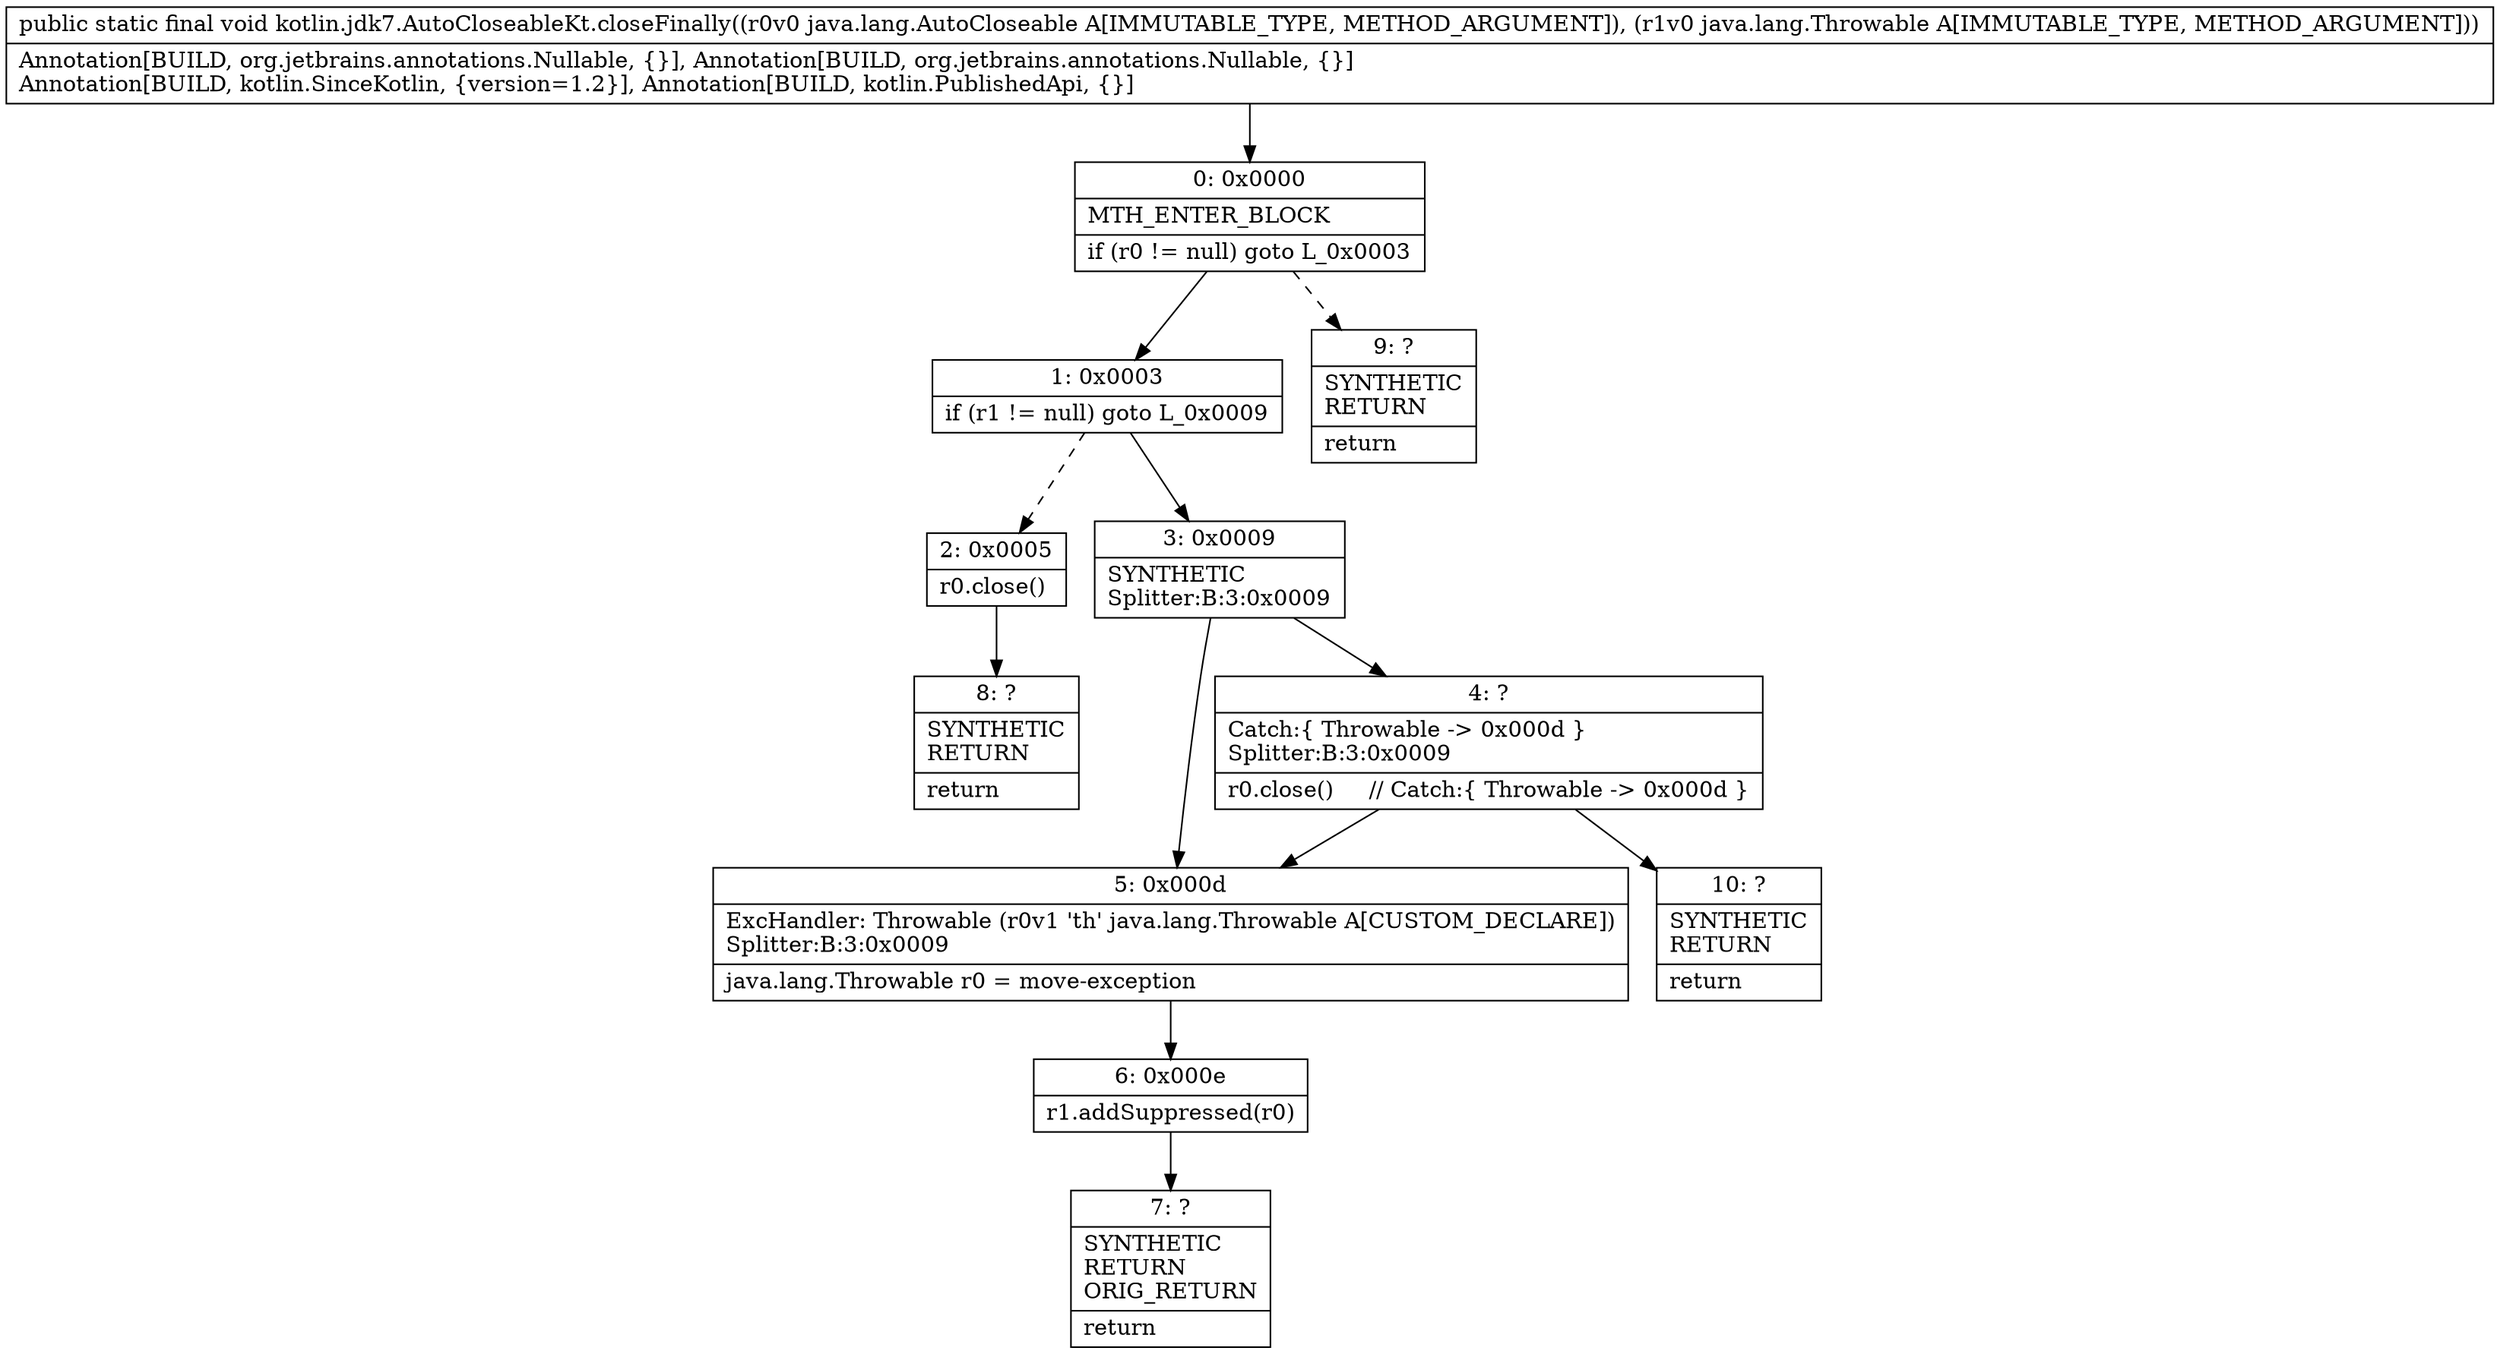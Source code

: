 digraph "CFG forkotlin.jdk7.AutoCloseableKt.closeFinally(Ljava\/lang\/AutoCloseable;Ljava\/lang\/Throwable;)V" {
Node_0 [shape=record,label="{0\:\ 0x0000|MTH_ENTER_BLOCK\l|if (r0 != null) goto L_0x0003\l}"];
Node_1 [shape=record,label="{1\:\ 0x0003|if (r1 != null) goto L_0x0009\l}"];
Node_2 [shape=record,label="{2\:\ 0x0005|r0.close()\l}"];
Node_3 [shape=record,label="{3\:\ 0x0009|SYNTHETIC\lSplitter:B:3:0x0009\l}"];
Node_4 [shape=record,label="{4\:\ ?|Catch:\{ Throwable \-\> 0x000d \}\lSplitter:B:3:0x0009\l|r0.close()     \/\/ Catch:\{ Throwable \-\> 0x000d \}\l}"];
Node_5 [shape=record,label="{5\:\ 0x000d|ExcHandler: Throwable (r0v1 'th' java.lang.Throwable A[CUSTOM_DECLARE])\lSplitter:B:3:0x0009\l|java.lang.Throwable r0 = move\-exception\l}"];
Node_6 [shape=record,label="{6\:\ 0x000e|r1.addSuppressed(r0)\l}"];
Node_7 [shape=record,label="{7\:\ ?|SYNTHETIC\lRETURN\lORIG_RETURN\l|return\l}"];
Node_8 [shape=record,label="{8\:\ ?|SYNTHETIC\lRETURN\l|return\l}"];
Node_9 [shape=record,label="{9\:\ ?|SYNTHETIC\lRETURN\l|return\l}"];
Node_10 [shape=record,label="{10\:\ ?|SYNTHETIC\lRETURN\l|return\l}"];
MethodNode[shape=record,label="{public static final void kotlin.jdk7.AutoCloseableKt.closeFinally((r0v0 java.lang.AutoCloseable A[IMMUTABLE_TYPE, METHOD_ARGUMENT]), (r1v0 java.lang.Throwable A[IMMUTABLE_TYPE, METHOD_ARGUMENT]))  | Annotation[BUILD, org.jetbrains.annotations.Nullable, \{\}], Annotation[BUILD, org.jetbrains.annotations.Nullable, \{\}]\lAnnotation[BUILD, kotlin.SinceKotlin, \{version=1.2\}], Annotation[BUILD, kotlin.PublishedApi, \{\}]\l}"];
MethodNode -> Node_0;
Node_0 -> Node_1;
Node_0 -> Node_9[style=dashed];
Node_1 -> Node_2[style=dashed];
Node_1 -> Node_3;
Node_2 -> Node_8;
Node_3 -> Node_4;
Node_3 -> Node_5;
Node_4 -> Node_5;
Node_4 -> Node_10;
Node_5 -> Node_6;
Node_6 -> Node_7;
}

